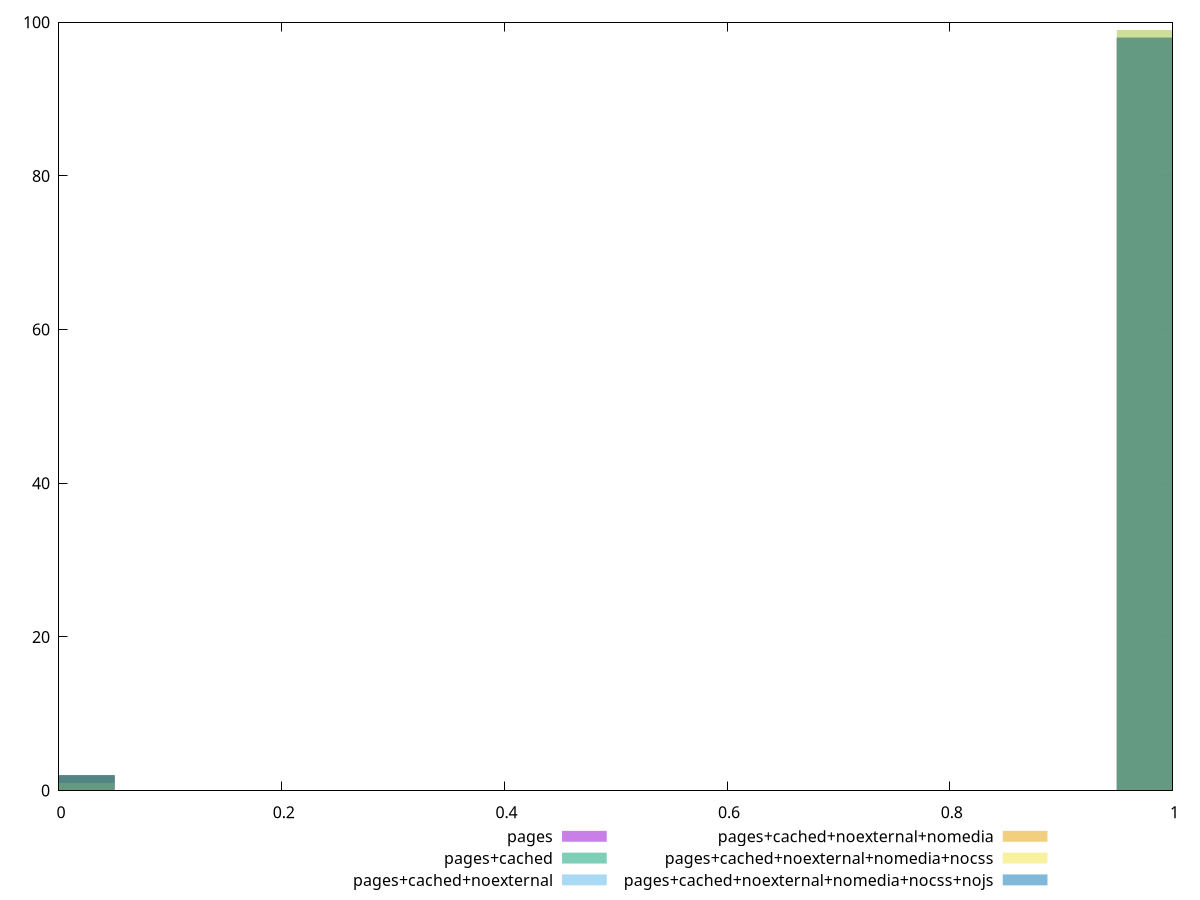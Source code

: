 reset

$pages <<EOF
0 2
1 98
EOF

$pagesCached <<EOF
1 98
0 2
EOF

$pagesCachedNoexternal <<EOF
1 99
0 1
EOF

$pagesCachedNoexternalNomedia <<EOF
1 98
0 2
EOF

$pagesCachedNoexternalNomediaNocss <<EOF
1 99
0 1
EOF

$pagesCachedNoexternalNomediaNocssNojs <<EOF
1 98
0 2
EOF

set key outside below
set boxwidth 0.1
set xrange [0:1]
set yrange [0:100]
set trange [0:100]
set style fill transparent solid 0.5 noborder
set terminal svg size 640, 540 enhanced background rgb 'white'
set output "reprap/server-response-time/comparison/histogram/all_score.svg"

plot $pages title "pages" with boxes, \
     $pagesCached title "pages+cached" with boxes, \
     $pagesCachedNoexternal title "pages+cached+noexternal" with boxes, \
     $pagesCachedNoexternalNomedia title "pages+cached+noexternal+nomedia" with boxes, \
     $pagesCachedNoexternalNomediaNocss title "pages+cached+noexternal+nomedia+nocss" with boxes, \
     $pagesCachedNoexternalNomediaNocssNojs title "pages+cached+noexternal+nomedia+nocss+nojs" with boxes

reset
